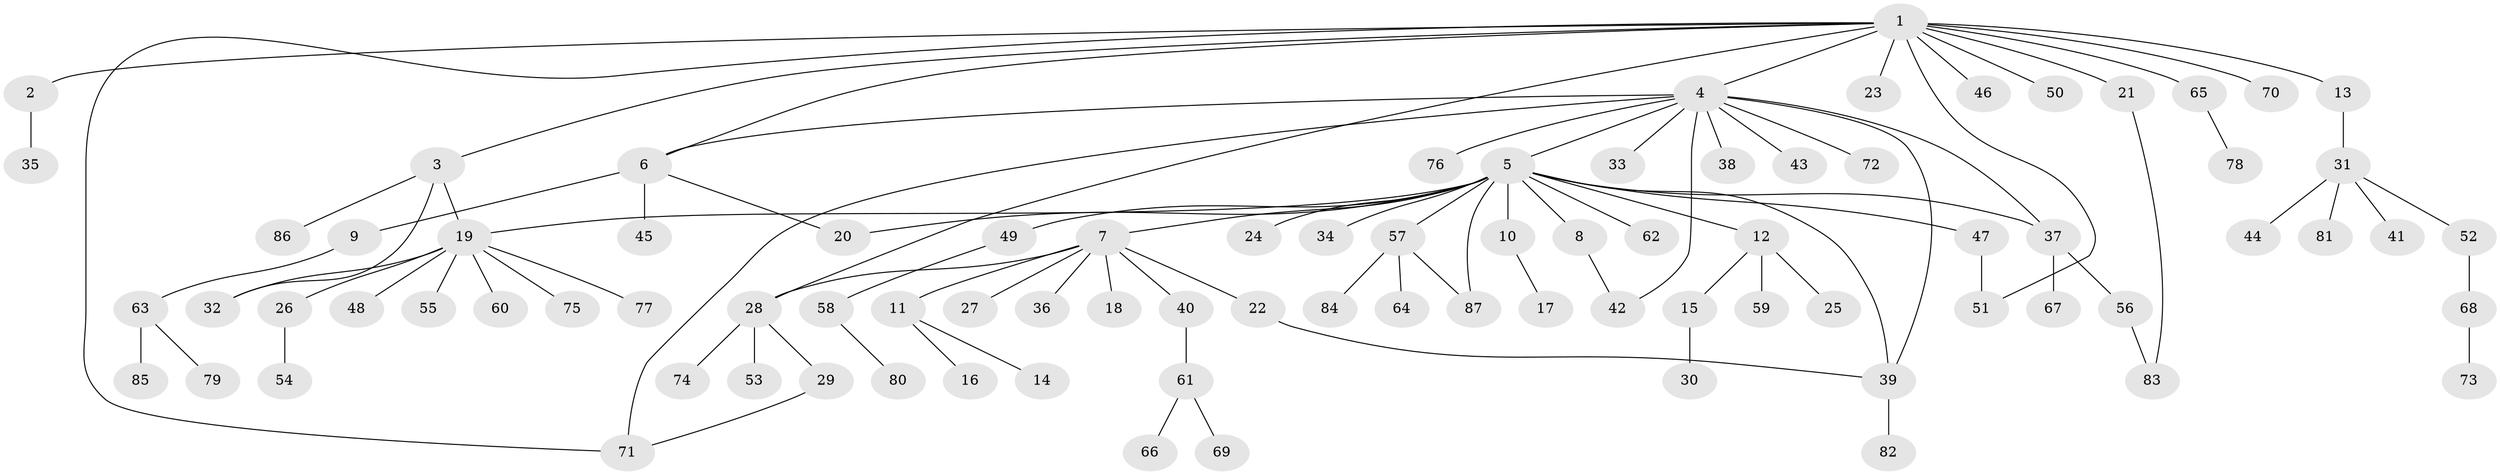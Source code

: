 // Generated by graph-tools (version 1.1) at 2025/48/03/09/25 04:48:02]
// undirected, 87 vertices, 100 edges
graph export_dot {
graph [start="1"]
  node [color=gray90,style=filled];
  1;
  2;
  3;
  4;
  5;
  6;
  7;
  8;
  9;
  10;
  11;
  12;
  13;
  14;
  15;
  16;
  17;
  18;
  19;
  20;
  21;
  22;
  23;
  24;
  25;
  26;
  27;
  28;
  29;
  30;
  31;
  32;
  33;
  34;
  35;
  36;
  37;
  38;
  39;
  40;
  41;
  42;
  43;
  44;
  45;
  46;
  47;
  48;
  49;
  50;
  51;
  52;
  53;
  54;
  55;
  56;
  57;
  58;
  59;
  60;
  61;
  62;
  63;
  64;
  65;
  66;
  67;
  68;
  69;
  70;
  71;
  72;
  73;
  74;
  75;
  76;
  77;
  78;
  79;
  80;
  81;
  82;
  83;
  84;
  85;
  86;
  87;
  1 -- 2;
  1 -- 3;
  1 -- 4;
  1 -- 6;
  1 -- 13;
  1 -- 21;
  1 -- 23;
  1 -- 28;
  1 -- 46;
  1 -- 50;
  1 -- 51;
  1 -- 65;
  1 -- 70;
  1 -- 71;
  2 -- 35;
  3 -- 19;
  3 -- 32;
  3 -- 86;
  4 -- 5;
  4 -- 6;
  4 -- 33;
  4 -- 37;
  4 -- 38;
  4 -- 39;
  4 -- 42;
  4 -- 43;
  4 -- 71;
  4 -- 72;
  4 -- 76;
  5 -- 7;
  5 -- 8;
  5 -- 10;
  5 -- 12;
  5 -- 19;
  5 -- 20;
  5 -- 24;
  5 -- 34;
  5 -- 37;
  5 -- 39;
  5 -- 47;
  5 -- 49;
  5 -- 57;
  5 -- 62;
  5 -- 87;
  6 -- 9;
  6 -- 20;
  6 -- 45;
  7 -- 11;
  7 -- 18;
  7 -- 22;
  7 -- 27;
  7 -- 28;
  7 -- 36;
  7 -- 40;
  8 -- 42;
  9 -- 63;
  10 -- 17;
  11 -- 14;
  11 -- 16;
  12 -- 15;
  12 -- 25;
  12 -- 59;
  13 -- 31;
  15 -- 30;
  19 -- 26;
  19 -- 32;
  19 -- 48;
  19 -- 55;
  19 -- 60;
  19 -- 75;
  19 -- 77;
  21 -- 83;
  22 -- 39;
  26 -- 54;
  28 -- 29;
  28 -- 53;
  28 -- 74;
  29 -- 71;
  31 -- 41;
  31 -- 44;
  31 -- 52;
  31 -- 81;
  37 -- 56;
  37 -- 67;
  39 -- 82;
  40 -- 61;
  47 -- 51;
  49 -- 58;
  52 -- 68;
  56 -- 83;
  57 -- 64;
  57 -- 84;
  57 -- 87;
  58 -- 80;
  61 -- 66;
  61 -- 69;
  63 -- 79;
  63 -- 85;
  65 -- 78;
  68 -- 73;
}
